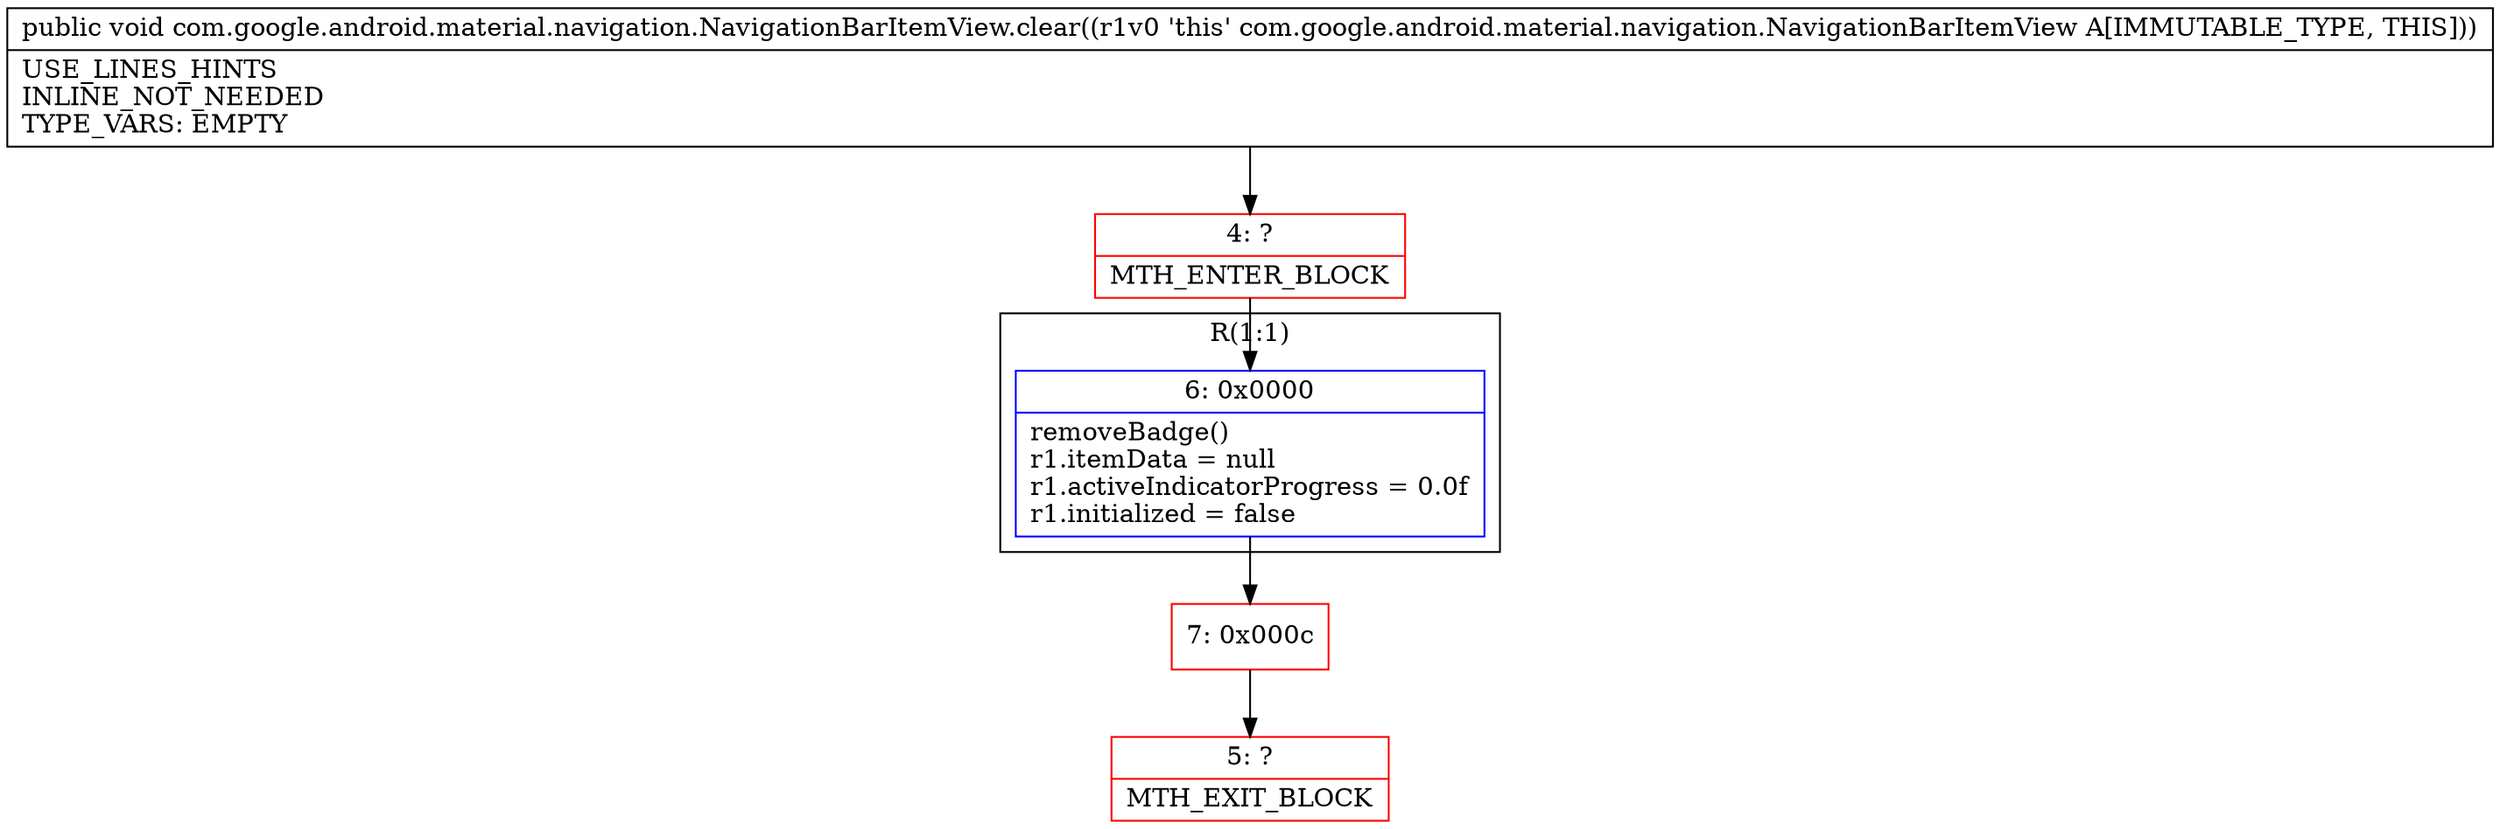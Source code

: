 digraph "CFG forcom.google.android.material.navigation.NavigationBarItemView.clear()V" {
subgraph cluster_Region_310502257 {
label = "R(1:1)";
node [shape=record,color=blue];
Node_6 [shape=record,label="{6\:\ 0x0000|removeBadge()\lr1.itemData = null\lr1.activeIndicatorProgress = 0.0f\lr1.initialized = false\l}"];
}
Node_4 [shape=record,color=red,label="{4\:\ ?|MTH_ENTER_BLOCK\l}"];
Node_7 [shape=record,color=red,label="{7\:\ 0x000c}"];
Node_5 [shape=record,color=red,label="{5\:\ ?|MTH_EXIT_BLOCK\l}"];
MethodNode[shape=record,label="{public void com.google.android.material.navigation.NavigationBarItemView.clear((r1v0 'this' com.google.android.material.navigation.NavigationBarItemView A[IMMUTABLE_TYPE, THIS]))  | USE_LINES_HINTS\lINLINE_NOT_NEEDED\lTYPE_VARS: EMPTY\l}"];
MethodNode -> Node_4;Node_6 -> Node_7;
Node_4 -> Node_6;
Node_7 -> Node_5;
}

